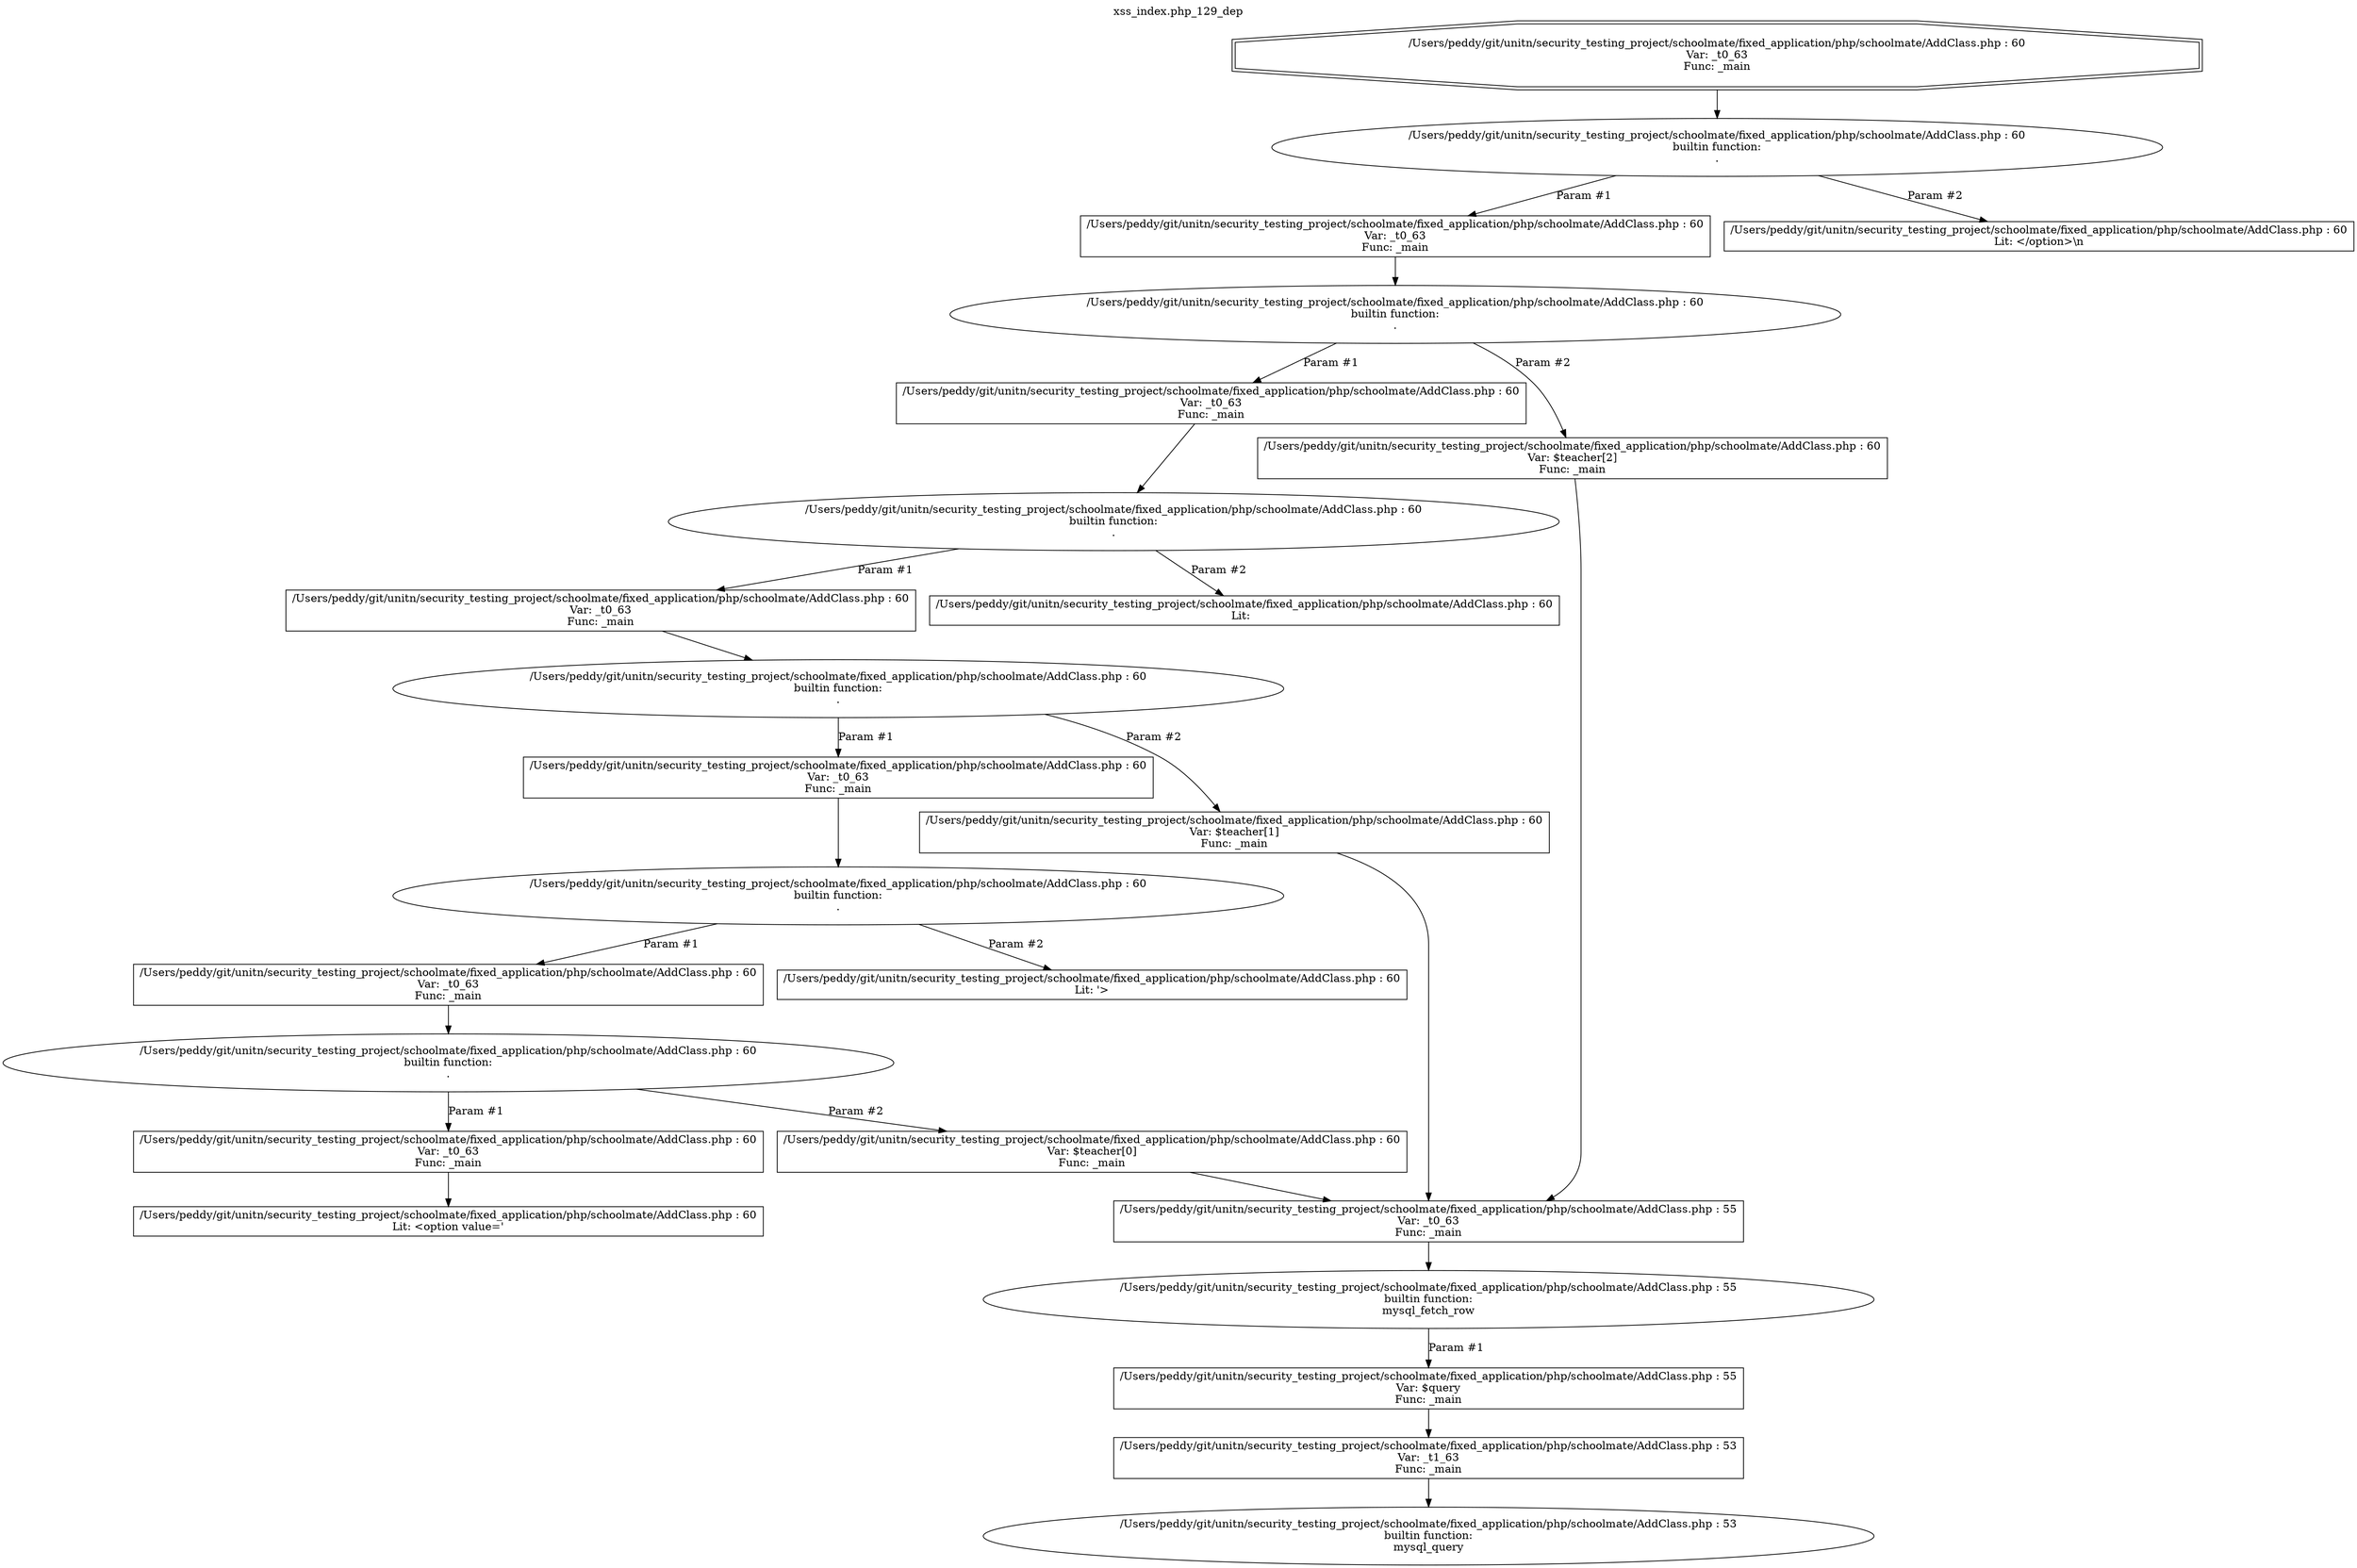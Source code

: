 digraph cfg {
  label="xss_index.php_129_dep";
  labelloc=t;
  n1 [shape=doubleoctagon, label="/Users/peddy/git/unitn/security_testing_project/schoolmate/fixed_application/php/schoolmate/AddClass.php : 60\nVar: _t0_63\nFunc: _main\n"];
  n2 [shape=ellipse, label="/Users/peddy/git/unitn/security_testing_project/schoolmate/fixed_application/php/schoolmate/AddClass.php : 60\nbuiltin function:\n.\n"];
  n3 [shape=box, label="/Users/peddy/git/unitn/security_testing_project/schoolmate/fixed_application/php/schoolmate/AddClass.php : 60\nVar: _t0_63\nFunc: _main\n"];
  n4 [shape=ellipse, label="/Users/peddy/git/unitn/security_testing_project/schoolmate/fixed_application/php/schoolmate/AddClass.php : 60\nbuiltin function:\n.\n"];
  n5 [shape=box, label="/Users/peddy/git/unitn/security_testing_project/schoolmate/fixed_application/php/schoolmate/AddClass.php : 60\nVar: _t0_63\nFunc: _main\n"];
  n6 [shape=ellipse, label="/Users/peddy/git/unitn/security_testing_project/schoolmate/fixed_application/php/schoolmate/AddClass.php : 60\nbuiltin function:\n.\n"];
  n7 [shape=box, label="/Users/peddy/git/unitn/security_testing_project/schoolmate/fixed_application/php/schoolmate/AddClass.php : 60\nVar: _t0_63\nFunc: _main\n"];
  n8 [shape=ellipse, label="/Users/peddy/git/unitn/security_testing_project/schoolmate/fixed_application/php/schoolmate/AddClass.php : 60\nbuiltin function:\n.\n"];
  n9 [shape=box, label="/Users/peddy/git/unitn/security_testing_project/schoolmate/fixed_application/php/schoolmate/AddClass.php : 60\nVar: _t0_63\nFunc: _main\n"];
  n10 [shape=ellipse, label="/Users/peddy/git/unitn/security_testing_project/schoolmate/fixed_application/php/schoolmate/AddClass.php : 60\nbuiltin function:\n.\n"];
  n11 [shape=box, label="/Users/peddy/git/unitn/security_testing_project/schoolmate/fixed_application/php/schoolmate/AddClass.php : 60\nVar: _t0_63\nFunc: _main\n"];
  n12 [shape=ellipse, label="/Users/peddy/git/unitn/security_testing_project/schoolmate/fixed_application/php/schoolmate/AddClass.php : 60\nbuiltin function:\n.\n"];
  n13 [shape=box, label="/Users/peddy/git/unitn/security_testing_project/schoolmate/fixed_application/php/schoolmate/AddClass.php : 60\nVar: _t0_63\nFunc: _main\n"];
  n14 [shape=box, label="/Users/peddy/git/unitn/security_testing_project/schoolmate/fixed_application/php/schoolmate/AddClass.php : 60\nLit: <option value='\n"];
  n15 [shape=box, label="/Users/peddy/git/unitn/security_testing_project/schoolmate/fixed_application/php/schoolmate/AddClass.php : 60\nVar: $teacher[0]\nFunc: _main\n"];
  n16 [shape=box, label="/Users/peddy/git/unitn/security_testing_project/schoolmate/fixed_application/php/schoolmate/AddClass.php : 55\nVar: _t0_63\nFunc: _main\n"];
  n17 [shape=ellipse, label="/Users/peddy/git/unitn/security_testing_project/schoolmate/fixed_application/php/schoolmate/AddClass.php : 55\nbuiltin function:\nmysql_fetch_row\n"];
  n18 [shape=box, label="/Users/peddy/git/unitn/security_testing_project/schoolmate/fixed_application/php/schoolmate/AddClass.php : 55\nVar: $query\nFunc: _main\n"];
  n19 [shape=box, label="/Users/peddy/git/unitn/security_testing_project/schoolmate/fixed_application/php/schoolmate/AddClass.php : 53\nVar: _t1_63\nFunc: _main\n"];
  n20 [shape=ellipse, label="/Users/peddy/git/unitn/security_testing_project/schoolmate/fixed_application/php/schoolmate/AddClass.php : 53\nbuiltin function:\nmysql_query\n"];
  n21 [shape=box, label="/Users/peddy/git/unitn/security_testing_project/schoolmate/fixed_application/php/schoolmate/AddClass.php : 60\nLit: '>\n"];
  n22 [shape=box, label="/Users/peddy/git/unitn/security_testing_project/schoolmate/fixed_application/php/schoolmate/AddClass.php : 60\nVar: $teacher[1]\nFunc: _main\n"];
  n23 [shape=box, label="/Users/peddy/git/unitn/security_testing_project/schoolmate/fixed_application/php/schoolmate/AddClass.php : 60\nLit:  \n"];
  n24 [shape=box, label="/Users/peddy/git/unitn/security_testing_project/schoolmate/fixed_application/php/schoolmate/AddClass.php : 60\nVar: $teacher[2]\nFunc: _main\n"];
  n25 [shape=box, label="/Users/peddy/git/unitn/security_testing_project/schoolmate/fixed_application/php/schoolmate/AddClass.php : 60\nLit: </option>\\n\n"];
  n1 -> n2;
  n3 -> n4;
  n5 -> n6;
  n7 -> n8;
  n9 -> n10;
  n11 -> n12;
  n13 -> n14;
  n12 -> n13[label="Param #1"];
  n12 -> n15[label="Param #2"];
  n16 -> n17;
  n19 -> n20;
  n18 -> n19;
  n17 -> n18[label="Param #1"];
  n15 -> n16;
  n10 -> n11[label="Param #1"];
  n10 -> n21[label="Param #2"];
  n8 -> n9[label="Param #1"];
  n8 -> n22[label="Param #2"];
  n22 -> n16;
  n6 -> n7[label="Param #1"];
  n6 -> n23[label="Param #2"];
  n4 -> n5[label="Param #1"];
  n4 -> n24[label="Param #2"];
  n24 -> n16;
  n2 -> n3[label="Param #1"];
  n2 -> n25[label="Param #2"];
}
